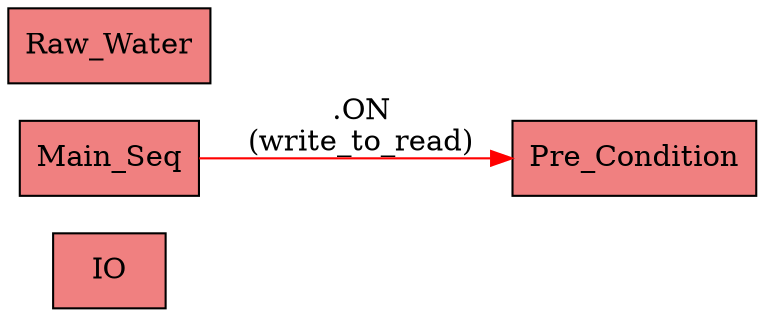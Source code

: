 digraph DataFlow {
  rankdir=LR;
  node [shape=box, style=filled, fillcolor=lightcoral];
  edge [color=red];

  "IO" [label="IO"];
  "Main_Seq" [label="Main_Seq"];
  "Raw_Water" [label="Raw_Water"];
  "Pre_Condition" [label="Pre_Condition"];

  "Main_Seq" -> "Pre_Condition" [label=".ON\n(write_to_read)"];
}